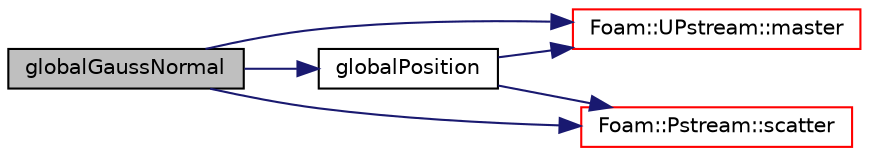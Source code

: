 digraph "globalGaussNormal"
{
  bgcolor="transparent";
  edge [fontname="Helvetica",fontsize="10",labelfontname="Helvetica",labelfontsize="10"];
  node [fontname="Helvetica",fontsize="10",shape=record];
  rankdir="LR";
  Node1 [label="globalGaussNormal",height=0.2,width=0.4,color="black", fillcolor="grey75", style="filled", fontcolor="black"];
  Node1 -> Node2 [color="midnightblue",fontsize="10",style="solid",fontname="Helvetica"];
  Node2 [label="globalPosition",height=0.2,width=0.4,color="black",URL="$a00189.html#abd4fd894dadfb5c373ea1943724bf0cb",tooltip="Return a sample between start and end. "];
  Node2 -> Node3 [color="midnightblue",fontsize="10",style="solid",fontname="Helvetica"];
  Node3 [label="Foam::UPstream::master",height=0.2,width=0.4,color="red",URL="$a02861.html#a36af549940a0aae3733774649594489f",tooltip="Am I the master process. "];
  Node2 -> Node4 [color="midnightblue",fontsize="10",style="solid",fontname="Helvetica"];
  Node4 [label="Foam::Pstream::scatter",height=0.2,width=0.4,color="red",URL="$a02055.html#a00bc7d5a0b660cfa53523561af48def2",tooltip="Scatter data. Distribute without modification. Reverse of gather. "];
  Node1 -> Node3 [color="midnightblue",fontsize="10",style="solid",fontname="Helvetica"];
  Node1 -> Node4 [color="midnightblue",fontsize="10",style="solid",fontname="Helvetica"];
}
